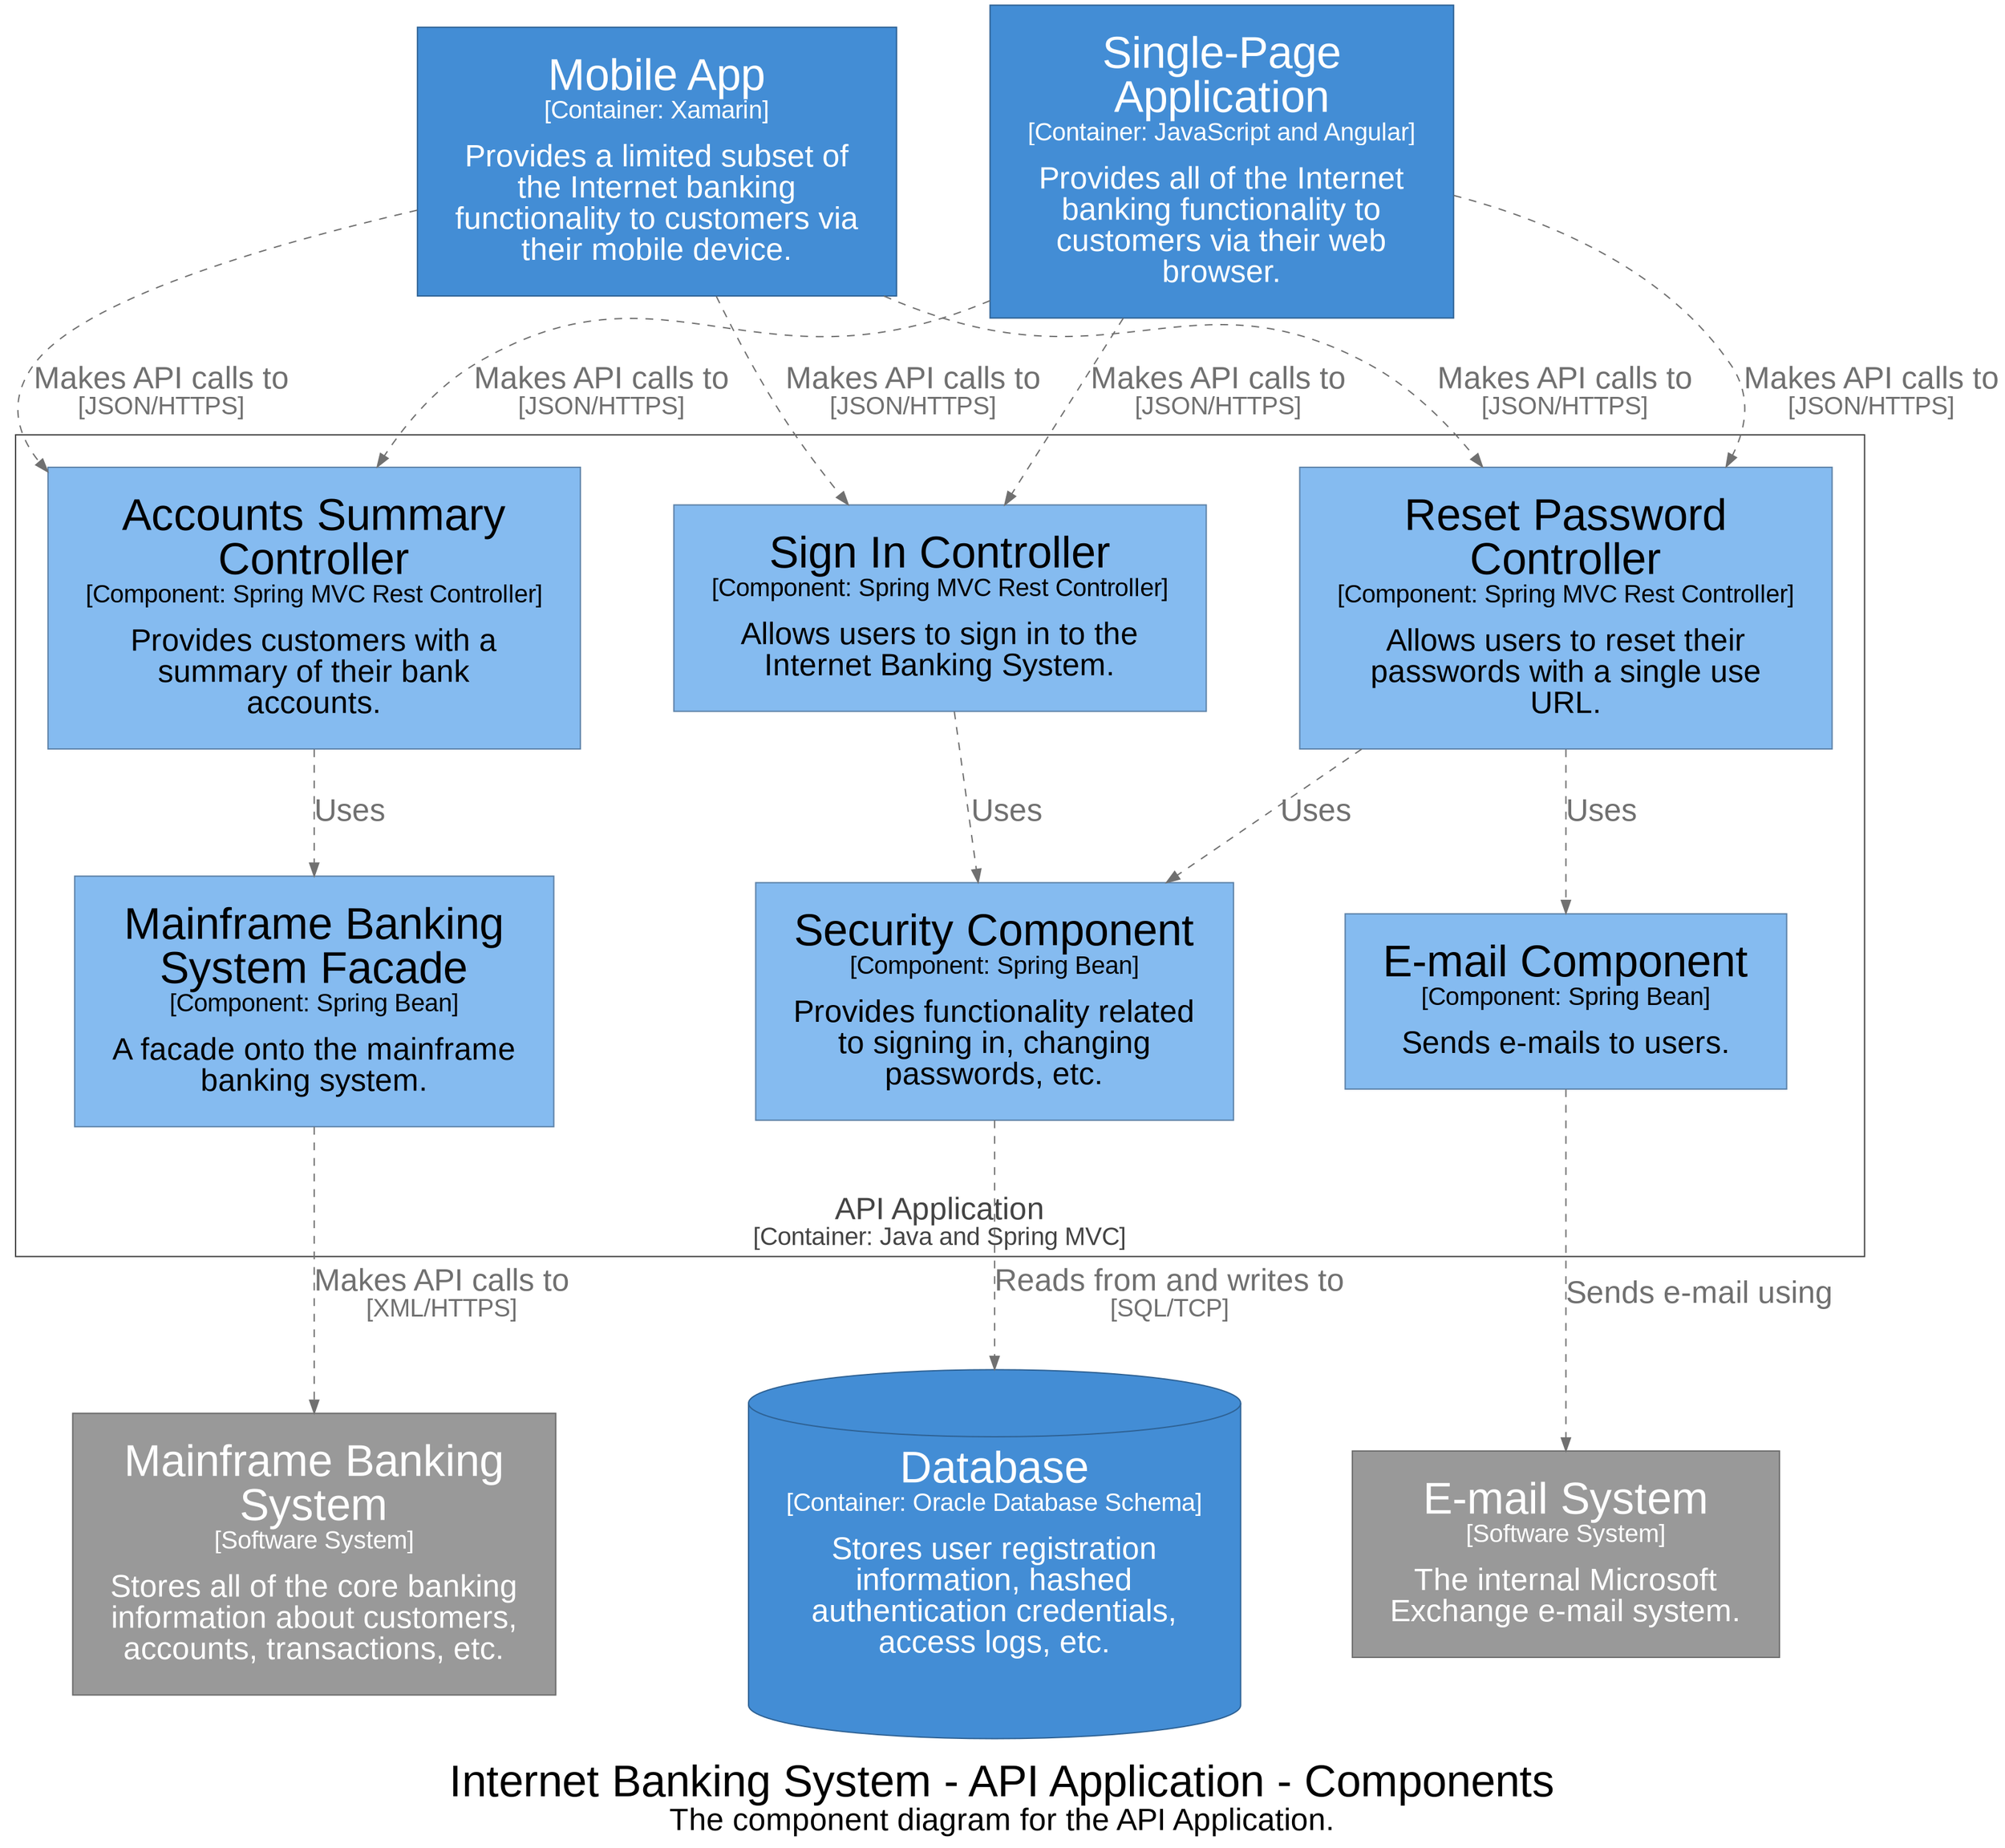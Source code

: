 digraph {
  compound=true
  graph [fontname="Arial", rankdir=TB, ranksep=1.0, nodesep=1.0]
  node [fontname="Arial", shape=box, margin="0.4,0.3"]
  edge [fontname="Arial"]
  label=<<br /><font point-size="34">Internet Banking System - API Application - Components</font><br /><font point-size="24">The component diagram for the API Application.</font>>

  4 [id=4,shape=rect, label=<<font point-size="34">Mainframe Banking<br />System</font><br /><font point-size="19">[Software System]</font><br /><br /><font point-size="24">Stores all of the core banking<br />information about customers,<br />accounts, transactions, etc.</font>>, style=filled, color="#6b6b6b", fillcolor="#999999", fontcolor="#ffffff"]
  5 [id=5,shape=rect, label=<<font point-size="34">E-mail System</font><br /><font point-size="19">[Software System]</font><br /><br /><font point-size="24">The internal Microsoft<br />Exchange e-mail system.</font>>, style=filled, color="#6b6b6b", fillcolor="#999999", fontcolor="#ffffff"]
  18 [id=18,shape=cylinder, label=<<font point-size="34">Database</font><br /><font point-size="19">[Container: Oracle Database Schema]</font><br /><br /><font point-size="24">Stores user registration<br />information, hashed<br />authentication credentials,<br />access logs, etc.</font>>, style=filled, color="#2e6295", fillcolor="#438dd5", fontcolor="#ffffff"]
  8 [id=8,shape=rect, label=<<font point-size="34">Single-Page<br />Application</font><br /><font point-size="19">[Container: JavaScript and Angular]</font><br /><br /><font point-size="24">Provides all of the Internet<br />banking functionality to<br />customers via their web<br />browser.</font>>, style=filled, color="#2e6295", fillcolor="#438dd5", fontcolor="#ffffff"]
  9 [id=9,shape=rect, label=<<font point-size="34">Mobile App</font><br /><font point-size="19">[Container: Xamarin]</font><br /><br /><font point-size="24">Provides a limited subset of<br />the Internet banking<br />functionality to customers via<br />their mobile device.</font>>, style=filled, color="#2e6295", fillcolor="#438dd5", fontcolor="#ffffff"]

  subgraph cluster_11 {
    margin=25
    label=<<font point-size="24"><br />API Application</font><br /><font point-size="19">[Container: Java and Spring MVC]</font>>
    labelloc=b
    color="#444444"
    fontcolor="#444444"
    fillcolor="#444444"

    12 [id=12,shape=rect, label=<<font point-size="34">Sign In Controller</font><br /><font point-size="19">[Component: Spring MVC Rest Controller]</font><br /><br /><font point-size="24">Allows users to sign in to the<br />Internet Banking System.</font>>, style=filled, color="#5d82a8", fillcolor="#85bbf0", fontcolor="#000000"]
    13 [id=13,shape=rect, label=<<font point-size="34">Accounts Summary<br />Controller</font><br /><font point-size="19">[Component: Spring MVC Rest Controller]</font><br /><br /><font point-size="24">Provides customers with a<br />summary of their bank<br />accounts.</font>>, style=filled, color="#5d82a8", fillcolor="#85bbf0", fontcolor="#000000"]
    14 [id=14,shape=rect, label=<<font point-size="34">Reset Password<br />Controller</font><br /><font point-size="19">[Component: Spring MVC Rest Controller]</font><br /><br /><font point-size="24">Allows users to reset their<br />passwords with a single use<br />URL.</font>>, style=filled, color="#5d82a8", fillcolor="#85bbf0", fontcolor="#000000"]
    15 [id=15,shape=rect, label=<<font point-size="34">Security Component</font><br /><font point-size="19">[Component: Spring Bean]</font><br /><br /><font point-size="24">Provides functionality related<br />to signing in, changing<br />passwords, etc.</font>>, style=filled, color="#5d82a8", fillcolor="#85bbf0", fontcolor="#000000"]
    16 [id=16,shape=rect, label=<<font point-size="34">Mainframe Banking<br />System Facade</font><br /><font point-size="19">[Component: Spring Bean]</font><br /><br /><font point-size="24">A facade onto the mainframe<br />banking system.</font>>, style=filled, color="#5d82a8", fillcolor="#85bbf0", fontcolor="#000000"]
    17 [id=17,shape=rect, label=<<font point-size="34">E-mail Component</font><br /><font point-size="19">[Component: Spring Bean]</font><br /><br /><font point-size="24">Sends e-mails to users.</font>>, style=filled, color="#5d82a8", fillcolor="#85bbf0", fontcolor="#000000"]
  }

  8 -> 12 [id=32, label=<<font point-size="24">Makes API calls to</font><br /><font point-size="19">[JSON/HTTPS]</font>>, style="dashed", color="#707070", fontcolor="#707070"]
  8 -> 13 [id=34, label=<<font point-size="24">Makes API calls to</font><br /><font point-size="19">[JSON/HTTPS]</font>>, style="dashed", color="#707070", fontcolor="#707070"]
  8 -> 14 [id=35, label=<<font point-size="24">Makes API calls to</font><br /><font point-size="19">[JSON/HTTPS]</font>>, style="dashed", color="#707070", fontcolor="#707070"]
  9 -> 12 [id=36, label=<<font point-size="24">Makes API calls to</font><br /><font point-size="19">[JSON/HTTPS]</font>>, style="dashed", color="#707070", fontcolor="#707070"]
  9 -> 13 [id=38, label=<<font point-size="24">Makes API calls to</font><br /><font point-size="19">[JSON/HTTPS]</font>>, style="dashed", color="#707070", fontcolor="#707070"]
  9 -> 14 [id=39, label=<<font point-size="24">Makes API calls to</font><br /><font point-size="19">[JSON/HTTPS]</font>>, style="dashed", color="#707070", fontcolor="#707070"]
  12 -> 15 [id=40, label=<<font point-size="24">Uses</font>>, style="dashed", color="#707070", fontcolor="#707070"]
  13 -> 16 [id=41, label=<<font point-size="24">Uses</font>>, style="dashed", color="#707070", fontcolor="#707070"]
  14 -> 15 [id=42, label=<<font point-size="24">Uses</font>>, style="dashed", color="#707070", fontcolor="#707070"]
  14 -> 17 [id=43, label=<<font point-size="24">Uses</font>>, style="dashed", color="#707070", fontcolor="#707070"]
  15 -> 18 [id=44, label=<<font point-size="24">Reads from and writes to</font><br /><font point-size="19">[SQL/TCP]</font>>, style="dashed", color="#707070", fontcolor="#707070"]
  16 -> 4 [id=46, label=<<font point-size="24">Makes API calls to</font><br /><font point-size="19">[XML/HTTPS]</font>>, style="dashed", color="#707070", fontcolor="#707070"]
  17 -> 5 [id=48, label=<<font point-size="24">Sends e-mail using</font>>, style="dashed", color="#707070", fontcolor="#707070"]
}